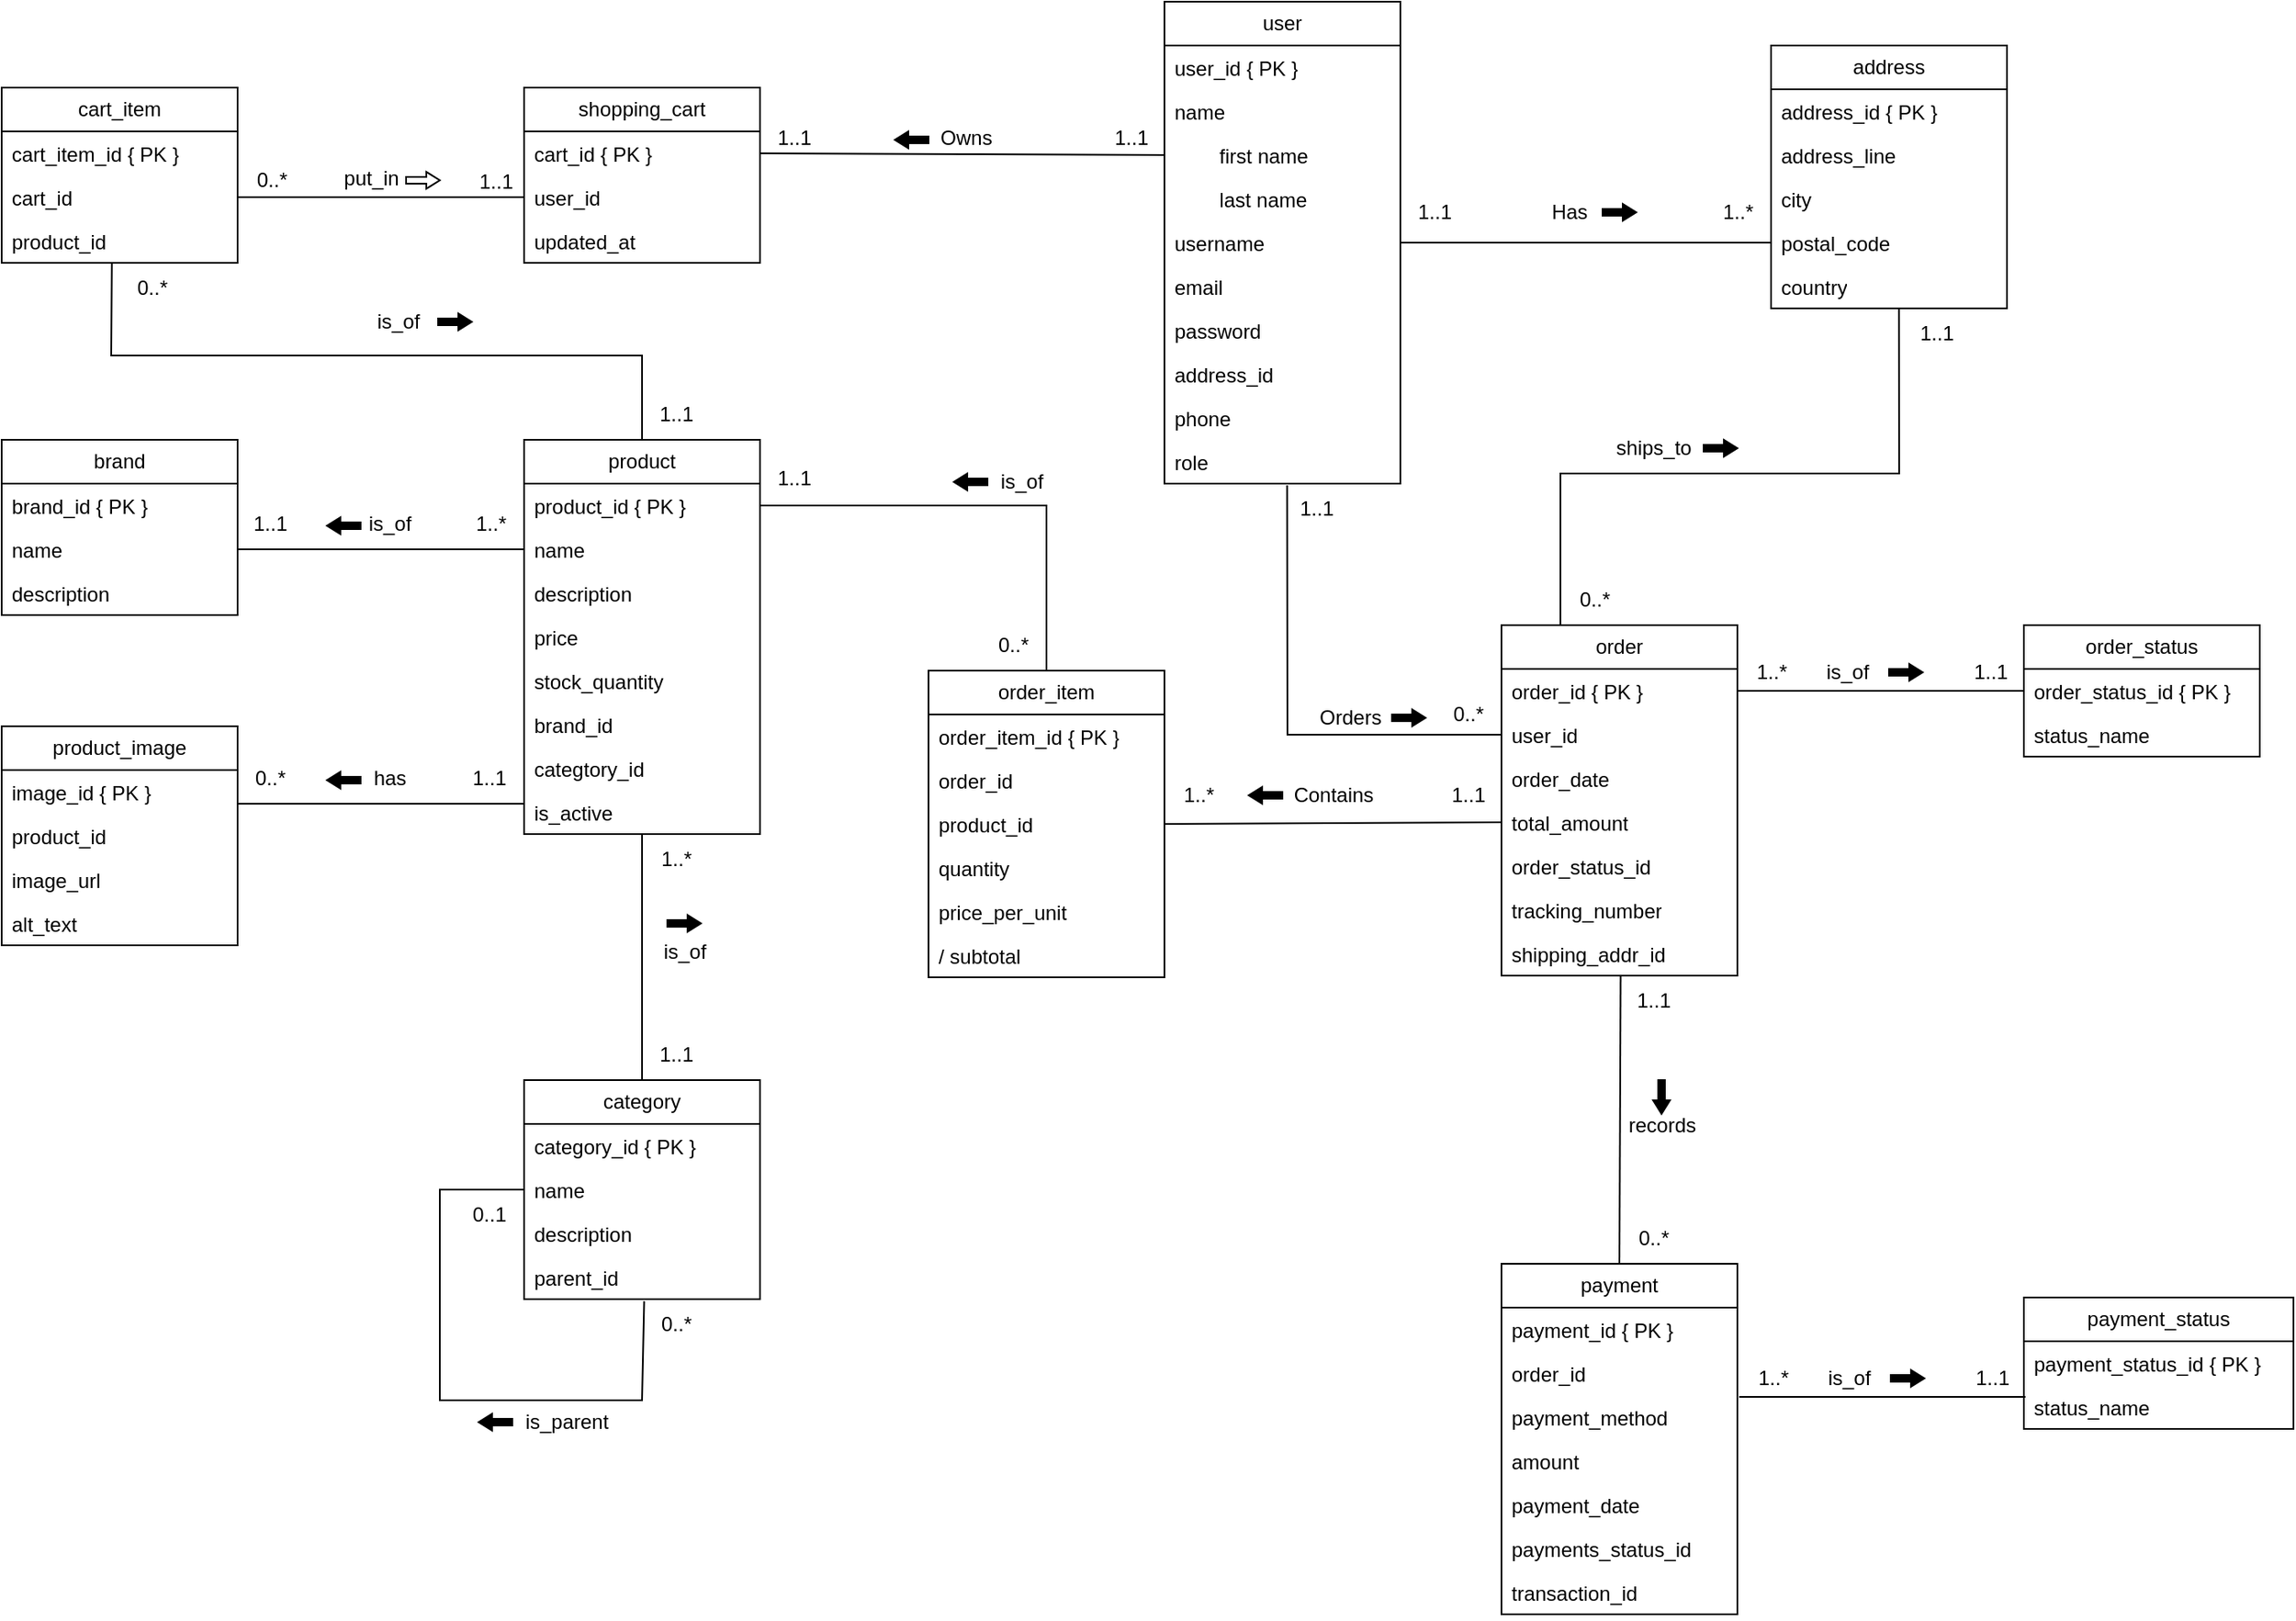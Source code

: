 <mxfile version="26.1.1">
  <diagram name="Page-1" id="95embAu65B8JQ14LLNW8">
    <mxGraphModel dx="797" dy="410" grid="1" gridSize="10" guides="1" tooltips="1" connect="1" arrows="1" fold="1" page="1" pageScale="1" pageWidth="827" pageHeight="1169" math="0" shadow="0">
      <root>
        <mxCell id="0" />
        <mxCell id="1" parent="0" />
        <mxCell id="lpnY_BUWa9tR8jS-6ncE-18" value="product" style="swimlane;fontStyle=0;childLayout=stackLayout;horizontal=1;startSize=26;fillColor=none;horizontalStack=0;resizeParent=1;resizeParentMax=0;resizeLast=0;collapsible=1;marginBottom=0;whiteSpace=wrap;html=1;" parent="1" vertex="1">
          <mxGeometry x="610" y="350" width="140" height="234" as="geometry" />
        </mxCell>
        <mxCell id="lpnY_BUWa9tR8jS-6ncE-19" value="product_id { PK }" style="text;strokeColor=none;fillColor=none;align=left;verticalAlign=top;spacingLeft=4;spacingRight=4;overflow=hidden;rotatable=0;points=[[0,0.5],[1,0.5]];portConstraint=eastwest;whiteSpace=wrap;html=1;" parent="lpnY_BUWa9tR8jS-6ncE-18" vertex="1">
          <mxGeometry y="26" width="140" height="26" as="geometry" />
        </mxCell>
        <mxCell id="lpnY_BUWa9tR8jS-6ncE-20" value="name" style="text;strokeColor=none;fillColor=none;align=left;verticalAlign=top;spacingLeft=4;spacingRight=4;overflow=hidden;rotatable=0;points=[[0,0.5],[1,0.5]];portConstraint=eastwest;whiteSpace=wrap;html=1;" parent="lpnY_BUWa9tR8jS-6ncE-18" vertex="1">
          <mxGeometry y="52" width="140" height="26" as="geometry" />
        </mxCell>
        <mxCell id="lpnY_BUWa9tR8jS-6ncE-21" value="description" style="text;strokeColor=none;fillColor=none;align=left;verticalAlign=top;spacingLeft=4;spacingRight=4;overflow=hidden;rotatable=0;points=[[0,0.5],[1,0.5]];portConstraint=eastwest;whiteSpace=wrap;html=1;" parent="lpnY_BUWa9tR8jS-6ncE-18" vertex="1">
          <mxGeometry y="78" width="140" height="26" as="geometry" />
        </mxCell>
        <mxCell id="lpnY_BUWa9tR8jS-6ncE-22" value="price" style="text;strokeColor=none;fillColor=none;align=left;verticalAlign=top;spacingLeft=4;spacingRight=4;overflow=hidden;rotatable=0;points=[[0,0.5],[1,0.5]];portConstraint=eastwest;whiteSpace=wrap;html=1;" parent="lpnY_BUWa9tR8jS-6ncE-18" vertex="1">
          <mxGeometry y="104" width="140" height="26" as="geometry" />
        </mxCell>
        <mxCell id="lpnY_BUWa9tR8jS-6ncE-23" value="stock_quantity" style="text;strokeColor=none;fillColor=none;align=left;verticalAlign=top;spacingLeft=4;spacingRight=4;overflow=hidden;rotatable=0;points=[[0,0.5],[1,0.5]];portConstraint=eastwest;whiteSpace=wrap;html=1;" parent="lpnY_BUWa9tR8jS-6ncE-18" vertex="1">
          <mxGeometry y="130" width="140" height="26" as="geometry" />
        </mxCell>
        <mxCell id="lpnY_BUWa9tR8jS-6ncE-24" value="brand_id" style="text;strokeColor=none;fillColor=none;align=left;verticalAlign=top;spacingLeft=4;spacingRight=4;overflow=hidden;rotatable=0;points=[[0,0.5],[1,0.5]];portConstraint=eastwest;whiteSpace=wrap;html=1;" parent="lpnY_BUWa9tR8jS-6ncE-18" vertex="1">
          <mxGeometry y="156" width="140" height="26" as="geometry" />
        </mxCell>
        <mxCell id="lpnY_BUWa9tR8jS-6ncE-25" value="categtory_id" style="text;strokeColor=none;fillColor=none;align=left;verticalAlign=top;spacingLeft=4;spacingRight=4;overflow=hidden;rotatable=0;points=[[0,0.5],[1,0.5]];portConstraint=eastwest;whiteSpace=wrap;html=1;" parent="lpnY_BUWa9tR8jS-6ncE-18" vertex="1">
          <mxGeometry y="182" width="140" height="26" as="geometry" />
        </mxCell>
        <mxCell id="lpnY_BUWa9tR8jS-6ncE-65" value="is_active" style="text;strokeColor=none;fillColor=none;align=left;verticalAlign=top;spacingLeft=4;spacingRight=4;overflow=hidden;rotatable=0;points=[[0,0.5],[1,0.5]];portConstraint=eastwest;whiteSpace=wrap;html=1;" parent="lpnY_BUWa9tR8jS-6ncE-18" vertex="1">
          <mxGeometry y="208" width="140" height="26" as="geometry" />
        </mxCell>
        <mxCell id="lpnY_BUWa9tR8jS-6ncE-26" value="category" style="swimlane;fontStyle=0;childLayout=stackLayout;horizontal=1;startSize=26;fillColor=none;horizontalStack=0;resizeParent=1;resizeParentMax=0;resizeLast=0;collapsible=1;marginBottom=0;whiteSpace=wrap;html=1;" parent="1" vertex="1">
          <mxGeometry x="610" y="730" width="140" height="130" as="geometry" />
        </mxCell>
        <mxCell id="lpnY_BUWa9tR8jS-6ncE-27" value="category_id { PK }" style="text;strokeColor=none;fillColor=none;align=left;verticalAlign=top;spacingLeft=4;spacingRight=4;overflow=hidden;rotatable=0;points=[[0,0.5],[1,0.5]];portConstraint=eastwest;whiteSpace=wrap;html=1;" parent="lpnY_BUWa9tR8jS-6ncE-26" vertex="1">
          <mxGeometry y="26" width="140" height="26" as="geometry" />
        </mxCell>
        <mxCell id="lpnY_BUWa9tR8jS-6ncE-28" value="name" style="text;strokeColor=none;fillColor=none;align=left;verticalAlign=top;spacingLeft=4;spacingRight=4;overflow=hidden;rotatable=0;points=[[0,0.5],[1,0.5]];portConstraint=eastwest;whiteSpace=wrap;html=1;" parent="lpnY_BUWa9tR8jS-6ncE-26" vertex="1">
          <mxGeometry y="52" width="140" height="26" as="geometry" />
        </mxCell>
        <mxCell id="lpnY_BUWa9tR8jS-6ncE-29" value="description" style="text;strokeColor=none;fillColor=none;align=left;verticalAlign=top;spacingLeft=4;spacingRight=4;overflow=hidden;rotatable=0;points=[[0,0.5],[1,0.5]];portConstraint=eastwest;whiteSpace=wrap;html=1;" parent="lpnY_BUWa9tR8jS-6ncE-26" vertex="1">
          <mxGeometry y="78" width="140" height="26" as="geometry" />
        </mxCell>
        <mxCell id="lpnY_BUWa9tR8jS-6ncE-85" value="parent_id" style="text;strokeColor=none;fillColor=none;align=left;verticalAlign=top;spacingLeft=4;spacingRight=4;overflow=hidden;rotatable=0;points=[[0,0.5],[1,0.5]];portConstraint=eastwest;whiteSpace=wrap;html=1;" parent="lpnY_BUWa9tR8jS-6ncE-26" vertex="1">
          <mxGeometry y="104" width="140" height="26" as="geometry" />
        </mxCell>
        <mxCell id="lpnY_BUWa9tR8jS-6ncE-157" value="" style="endArrow=none;html=1;rounded=0;exitX=0.509;exitY=1.046;exitDx=0;exitDy=0;exitPerimeter=0;entryX=0;entryY=0.5;entryDx=0;entryDy=0;" parent="lpnY_BUWa9tR8jS-6ncE-26" source="lpnY_BUWa9tR8jS-6ncE-85" target="lpnY_BUWa9tR8jS-6ncE-28" edge="1">
          <mxGeometry width="50" height="50" relative="1" as="geometry">
            <mxPoint x="70" y="150" as="sourcePoint" />
            <mxPoint x="50" y="210" as="targetPoint" />
            <Array as="points">
              <mxPoint x="70" y="190" />
              <mxPoint x="-50" y="190" />
              <mxPoint x="-50" y="65" />
            </Array>
          </mxGeometry>
        </mxCell>
        <mxCell id="lpnY_BUWa9tR8jS-6ncE-30" value="brand" style="swimlane;fontStyle=0;childLayout=stackLayout;horizontal=1;startSize=26;fillColor=none;horizontalStack=0;resizeParent=1;resizeParentMax=0;resizeLast=0;collapsible=1;marginBottom=0;whiteSpace=wrap;html=1;" parent="1" vertex="1">
          <mxGeometry x="300" y="350" width="140" height="104" as="geometry" />
        </mxCell>
        <mxCell id="lpnY_BUWa9tR8jS-6ncE-31" value="brand_id { PK }" style="text;strokeColor=none;fillColor=none;align=left;verticalAlign=top;spacingLeft=4;spacingRight=4;overflow=hidden;rotatable=0;points=[[0,0.5],[1,0.5]];portConstraint=eastwest;whiteSpace=wrap;html=1;" parent="lpnY_BUWa9tR8jS-6ncE-30" vertex="1">
          <mxGeometry y="26" width="140" height="26" as="geometry" />
        </mxCell>
        <mxCell id="lpnY_BUWa9tR8jS-6ncE-32" value="name" style="text;strokeColor=none;fillColor=none;align=left;verticalAlign=top;spacingLeft=4;spacingRight=4;overflow=hidden;rotatable=0;points=[[0,0.5],[1,0.5]];portConstraint=eastwest;whiteSpace=wrap;html=1;" parent="lpnY_BUWa9tR8jS-6ncE-30" vertex="1">
          <mxGeometry y="52" width="140" height="26" as="geometry" />
        </mxCell>
        <mxCell id="lpnY_BUWa9tR8jS-6ncE-33" value="description" style="text;strokeColor=none;fillColor=none;align=left;verticalAlign=top;spacingLeft=4;spacingRight=4;overflow=hidden;rotatable=0;points=[[0,0.5],[1,0.5]];portConstraint=eastwest;whiteSpace=wrap;html=1;" parent="lpnY_BUWa9tR8jS-6ncE-30" vertex="1">
          <mxGeometry y="78" width="140" height="26" as="geometry" />
        </mxCell>
        <mxCell id="lpnY_BUWa9tR8jS-6ncE-35" value="user" style="swimlane;fontStyle=0;childLayout=stackLayout;horizontal=1;startSize=26;fillColor=none;horizontalStack=0;resizeParent=1;resizeParentMax=0;resizeLast=0;collapsible=1;marginBottom=0;whiteSpace=wrap;html=1;" parent="1" vertex="1">
          <mxGeometry x="990" y="90" width="140" height="286" as="geometry" />
        </mxCell>
        <mxCell id="lpnY_BUWa9tR8jS-6ncE-36" value="user_id { PK }" style="text;strokeColor=none;fillColor=none;align=left;verticalAlign=top;spacingLeft=4;spacingRight=4;overflow=hidden;rotatable=0;points=[[0,0.5],[1,0.5]];portConstraint=eastwest;whiteSpace=wrap;html=1;" parent="lpnY_BUWa9tR8jS-6ncE-35" vertex="1">
          <mxGeometry y="26" width="140" height="26" as="geometry" />
        </mxCell>
        <mxCell id="lpnY_BUWa9tR8jS-6ncE-37" value="name" style="text;strokeColor=none;fillColor=none;align=left;verticalAlign=top;spacingLeft=4;spacingRight=4;overflow=hidden;rotatable=0;points=[[0,0.5],[1,0.5]];portConstraint=eastwest;whiteSpace=wrap;html=1;" parent="lpnY_BUWa9tR8jS-6ncE-35" vertex="1">
          <mxGeometry y="52" width="140" height="26" as="geometry" />
        </mxCell>
        <mxCell id="lpnY_BUWa9tR8jS-6ncE-38" value="&lt;span style=&quot;white-space: pre;&quot;&gt;&#x9;&lt;/span&gt;first name" style="text;strokeColor=none;fillColor=none;align=left;verticalAlign=top;spacingLeft=4;spacingRight=4;overflow=hidden;rotatable=0;points=[[0,0.5],[1,0.5]];portConstraint=eastwest;whiteSpace=wrap;html=1;" parent="lpnY_BUWa9tR8jS-6ncE-35" vertex="1">
          <mxGeometry y="78" width="140" height="26" as="geometry" />
        </mxCell>
        <mxCell id="lpnY_BUWa9tR8jS-6ncE-39" value="&lt;span style=&quot;white-space: pre;&quot;&gt;&#x9;&lt;/span&gt;last name" style="text;strokeColor=none;fillColor=none;align=left;verticalAlign=top;spacingLeft=4;spacingRight=4;overflow=hidden;rotatable=0;points=[[0,0.5],[1,0.5]];portConstraint=eastwest;whiteSpace=wrap;html=1;" parent="lpnY_BUWa9tR8jS-6ncE-35" vertex="1">
          <mxGeometry y="104" width="140" height="26" as="geometry" />
        </mxCell>
        <mxCell id="lpnY_BUWa9tR8jS-6ncE-40" value="username" style="text;strokeColor=none;fillColor=none;align=left;verticalAlign=top;spacingLeft=4;spacingRight=4;overflow=hidden;rotatable=0;points=[[0,0.5],[1,0.5]];portConstraint=eastwest;whiteSpace=wrap;html=1;" parent="lpnY_BUWa9tR8jS-6ncE-35" vertex="1">
          <mxGeometry y="130" width="140" height="26" as="geometry" />
        </mxCell>
        <mxCell id="lpnY_BUWa9tR8jS-6ncE-41" value="email" style="text;strokeColor=none;fillColor=none;align=left;verticalAlign=top;spacingLeft=4;spacingRight=4;overflow=hidden;rotatable=0;points=[[0,0.5],[1,0.5]];portConstraint=eastwest;whiteSpace=wrap;html=1;" parent="lpnY_BUWa9tR8jS-6ncE-35" vertex="1">
          <mxGeometry y="156" width="140" height="26" as="geometry" />
        </mxCell>
        <mxCell id="lpnY_BUWa9tR8jS-6ncE-42" value="password" style="text;strokeColor=none;fillColor=none;align=left;verticalAlign=top;spacingLeft=4;spacingRight=4;overflow=hidden;rotatable=0;points=[[0,0.5],[1,0.5]];portConstraint=eastwest;whiteSpace=wrap;html=1;" parent="lpnY_BUWa9tR8jS-6ncE-35" vertex="1">
          <mxGeometry y="182" width="140" height="26" as="geometry" />
        </mxCell>
        <mxCell id="lpnY_BUWa9tR8jS-6ncE-43" value="address_id" style="text;strokeColor=none;fillColor=none;align=left;verticalAlign=top;spacingLeft=4;spacingRight=4;overflow=hidden;rotatable=0;points=[[0,0.5],[1,0.5]];portConstraint=eastwest;whiteSpace=wrap;html=1;" parent="lpnY_BUWa9tR8jS-6ncE-35" vertex="1">
          <mxGeometry y="208" width="140" height="26" as="geometry" />
        </mxCell>
        <mxCell id="lpnY_BUWa9tR8jS-6ncE-44" value="phone" style="text;strokeColor=none;fillColor=none;align=left;verticalAlign=top;spacingLeft=4;spacingRight=4;overflow=hidden;rotatable=0;points=[[0,0.5],[1,0.5]];portConstraint=eastwest;whiteSpace=wrap;html=1;" parent="lpnY_BUWa9tR8jS-6ncE-35" vertex="1">
          <mxGeometry y="234" width="140" height="26" as="geometry" />
        </mxCell>
        <mxCell id="lpnY_BUWa9tR8jS-6ncE-66" value="role" style="text;strokeColor=none;fillColor=none;align=left;verticalAlign=top;spacingLeft=4;spacingRight=4;overflow=hidden;rotatable=0;points=[[0,0.5],[1,0.5]];portConstraint=eastwest;whiteSpace=wrap;html=1;" parent="lpnY_BUWa9tR8jS-6ncE-35" vertex="1">
          <mxGeometry y="260" width="140" height="26" as="geometry" />
        </mxCell>
        <mxCell id="lpnY_BUWa9tR8jS-6ncE-46" value="order" style="swimlane;fontStyle=0;childLayout=stackLayout;horizontal=1;startSize=26;fillColor=none;horizontalStack=0;resizeParent=1;resizeParentMax=0;resizeLast=0;collapsible=1;marginBottom=0;whiteSpace=wrap;html=1;" parent="1" vertex="1">
          <mxGeometry x="1190" y="460" width="140" height="208" as="geometry" />
        </mxCell>
        <mxCell id="lpnY_BUWa9tR8jS-6ncE-47" value="order_id { PK }" style="text;strokeColor=none;fillColor=none;align=left;verticalAlign=top;spacingLeft=4;spacingRight=4;overflow=hidden;rotatable=0;points=[[0,0.5],[1,0.5]];portConstraint=eastwest;whiteSpace=wrap;html=1;" parent="lpnY_BUWa9tR8jS-6ncE-46" vertex="1">
          <mxGeometry y="26" width="140" height="26" as="geometry" />
        </mxCell>
        <mxCell id="lpnY_BUWa9tR8jS-6ncE-48" value="user_id" style="text;strokeColor=none;fillColor=none;align=left;verticalAlign=top;spacingLeft=4;spacingRight=4;overflow=hidden;rotatable=0;points=[[0,0.5],[1,0.5]];portConstraint=eastwest;whiteSpace=wrap;html=1;" parent="lpnY_BUWa9tR8jS-6ncE-46" vertex="1">
          <mxGeometry y="52" width="140" height="26" as="geometry" />
        </mxCell>
        <mxCell id="lpnY_BUWa9tR8jS-6ncE-49" value="order_date" style="text;strokeColor=none;fillColor=none;align=left;verticalAlign=top;spacingLeft=4;spacingRight=4;overflow=hidden;rotatable=0;points=[[0,0.5],[1,0.5]];portConstraint=eastwest;whiteSpace=wrap;html=1;" parent="lpnY_BUWa9tR8jS-6ncE-46" vertex="1">
          <mxGeometry y="78" width="140" height="26" as="geometry" />
        </mxCell>
        <mxCell id="lpnY_BUWa9tR8jS-6ncE-50" value="total_amount" style="text;strokeColor=none;fillColor=none;align=left;verticalAlign=top;spacingLeft=4;spacingRight=4;overflow=hidden;rotatable=0;points=[[0,0.5],[1,0.5]];portConstraint=eastwest;whiteSpace=wrap;html=1;" parent="lpnY_BUWa9tR8jS-6ncE-46" vertex="1">
          <mxGeometry y="104" width="140" height="26" as="geometry" />
        </mxCell>
        <mxCell id="lpnY_BUWa9tR8jS-6ncE-51" value="order_status_id" style="text;strokeColor=none;fillColor=none;align=left;verticalAlign=top;spacingLeft=4;spacingRight=4;overflow=hidden;rotatable=0;points=[[0,0.5],[1,0.5]];portConstraint=eastwest;whiteSpace=wrap;html=1;" parent="lpnY_BUWa9tR8jS-6ncE-46" vertex="1">
          <mxGeometry y="130" width="140" height="26" as="geometry" />
        </mxCell>
        <mxCell id="lpnY_BUWa9tR8jS-6ncE-71" value="tracking_number" style="text;strokeColor=none;fillColor=none;align=left;verticalAlign=top;spacingLeft=4;spacingRight=4;overflow=hidden;rotatable=0;points=[[0,0.5],[1,0.5]];portConstraint=eastwest;whiteSpace=wrap;html=1;" parent="lpnY_BUWa9tR8jS-6ncE-46" vertex="1">
          <mxGeometry y="156" width="140" height="26" as="geometry" />
        </mxCell>
        <mxCell id="lpnY_BUWa9tR8jS-6ncE-179" value="shipping_addr_id" style="text;strokeColor=none;fillColor=none;align=left;verticalAlign=top;spacingLeft=4;spacingRight=4;overflow=hidden;rotatable=0;points=[[0,0.5],[1,0.5]];portConstraint=eastwest;whiteSpace=wrap;html=1;" parent="lpnY_BUWa9tR8jS-6ncE-46" vertex="1">
          <mxGeometry y="182" width="140" height="26" as="geometry" />
        </mxCell>
        <mxCell id="lpnY_BUWa9tR8jS-6ncE-52" value="order_item" style="swimlane;fontStyle=0;childLayout=stackLayout;horizontal=1;startSize=26;fillColor=none;horizontalStack=0;resizeParent=1;resizeParentMax=0;resizeLast=0;collapsible=1;marginBottom=0;whiteSpace=wrap;html=1;" parent="1" vertex="1">
          <mxGeometry x="850" y="487" width="140" height="182" as="geometry" />
        </mxCell>
        <mxCell id="lpnY_BUWa9tR8jS-6ncE-53" value="order_item_id { PK }" style="text;strokeColor=none;fillColor=none;align=left;verticalAlign=top;spacingLeft=4;spacingRight=4;overflow=hidden;rotatable=0;points=[[0,0.5],[1,0.5]];portConstraint=eastwest;whiteSpace=wrap;html=1;" parent="lpnY_BUWa9tR8jS-6ncE-52" vertex="1">
          <mxGeometry y="26" width="140" height="26" as="geometry" />
        </mxCell>
        <mxCell id="lpnY_BUWa9tR8jS-6ncE-54" value="order_id" style="text;strokeColor=none;fillColor=none;align=left;verticalAlign=top;spacingLeft=4;spacingRight=4;overflow=hidden;rotatable=0;points=[[0,0.5],[1,0.5]];portConstraint=eastwest;whiteSpace=wrap;html=1;" parent="lpnY_BUWa9tR8jS-6ncE-52" vertex="1">
          <mxGeometry y="52" width="140" height="26" as="geometry" />
        </mxCell>
        <mxCell id="lpnY_BUWa9tR8jS-6ncE-55" value="product_id" style="text;strokeColor=none;fillColor=none;align=left;verticalAlign=top;spacingLeft=4;spacingRight=4;overflow=hidden;rotatable=0;points=[[0,0.5],[1,0.5]];portConstraint=eastwest;whiteSpace=wrap;html=1;" parent="lpnY_BUWa9tR8jS-6ncE-52" vertex="1">
          <mxGeometry y="78" width="140" height="26" as="geometry" />
        </mxCell>
        <mxCell id="lpnY_BUWa9tR8jS-6ncE-56" value="quantity" style="text;strokeColor=none;fillColor=none;align=left;verticalAlign=top;spacingLeft=4;spacingRight=4;overflow=hidden;rotatable=0;points=[[0,0.5],[1,0.5]];portConstraint=eastwest;whiteSpace=wrap;html=1;" parent="lpnY_BUWa9tR8jS-6ncE-52" vertex="1">
          <mxGeometry y="104" width="140" height="26" as="geometry" />
        </mxCell>
        <mxCell id="lpnY_BUWa9tR8jS-6ncE-57" value="price_per_unit" style="text;strokeColor=none;fillColor=none;align=left;verticalAlign=top;spacingLeft=4;spacingRight=4;overflow=hidden;rotatable=0;points=[[0,0.5],[1,0.5]];portConstraint=eastwest;whiteSpace=wrap;html=1;" parent="lpnY_BUWa9tR8jS-6ncE-52" vertex="1">
          <mxGeometry y="130" width="140" height="26" as="geometry" />
        </mxCell>
        <mxCell id="lpnY_BUWa9tR8jS-6ncE-72" value="/ subtotal" style="text;strokeColor=none;fillColor=none;align=left;verticalAlign=top;spacingLeft=4;spacingRight=4;overflow=hidden;rotatable=0;points=[[0,0.5],[1,0.5]];portConstraint=eastwest;whiteSpace=wrap;html=1;" parent="lpnY_BUWa9tR8jS-6ncE-52" vertex="1">
          <mxGeometry y="156" width="140" height="26" as="geometry" />
        </mxCell>
        <mxCell id="lpnY_BUWa9tR8jS-6ncE-58" value="payment" style="swimlane;fontStyle=0;childLayout=stackLayout;horizontal=1;startSize=26;fillColor=none;horizontalStack=0;resizeParent=1;resizeParentMax=0;resizeLast=0;collapsible=1;marginBottom=0;whiteSpace=wrap;html=1;" parent="1" vertex="1">
          <mxGeometry x="1190" y="839" width="140" height="208" as="geometry" />
        </mxCell>
        <mxCell id="lpnY_BUWa9tR8jS-6ncE-59" value="payment_id { PK }" style="text;strokeColor=none;fillColor=none;align=left;verticalAlign=top;spacingLeft=4;spacingRight=4;overflow=hidden;rotatable=0;points=[[0,0.5],[1,0.5]];portConstraint=eastwest;whiteSpace=wrap;html=1;" parent="lpnY_BUWa9tR8jS-6ncE-58" vertex="1">
          <mxGeometry y="26" width="140" height="26" as="geometry" />
        </mxCell>
        <mxCell id="lpnY_BUWa9tR8jS-6ncE-60" value="order_id" style="text;strokeColor=none;fillColor=none;align=left;verticalAlign=top;spacingLeft=4;spacingRight=4;overflow=hidden;rotatable=0;points=[[0,0.5],[1,0.5]];portConstraint=eastwest;whiteSpace=wrap;html=1;" parent="lpnY_BUWa9tR8jS-6ncE-58" vertex="1">
          <mxGeometry y="52" width="140" height="26" as="geometry" />
        </mxCell>
        <mxCell id="lpnY_BUWa9tR8jS-6ncE-61" value="payment_method" style="text;strokeColor=none;fillColor=none;align=left;verticalAlign=top;spacingLeft=4;spacingRight=4;overflow=hidden;rotatable=0;points=[[0,0.5],[1,0.5]];portConstraint=eastwest;whiteSpace=wrap;html=1;" parent="lpnY_BUWa9tR8jS-6ncE-58" vertex="1">
          <mxGeometry y="78" width="140" height="26" as="geometry" />
        </mxCell>
        <mxCell id="lpnY_BUWa9tR8jS-6ncE-62" value="amount" style="text;strokeColor=none;fillColor=none;align=left;verticalAlign=top;spacingLeft=4;spacingRight=4;overflow=hidden;rotatable=0;points=[[0,0.5],[1,0.5]];portConstraint=eastwest;whiteSpace=wrap;html=1;" parent="lpnY_BUWa9tR8jS-6ncE-58" vertex="1">
          <mxGeometry y="104" width="140" height="26" as="geometry" />
        </mxCell>
        <mxCell id="lpnY_BUWa9tR8jS-6ncE-63" value="payment_date" style="text;strokeColor=none;fillColor=none;align=left;verticalAlign=top;spacingLeft=4;spacingRight=4;overflow=hidden;rotatable=0;points=[[0,0.5],[1,0.5]];portConstraint=eastwest;whiteSpace=wrap;html=1;" parent="lpnY_BUWa9tR8jS-6ncE-58" vertex="1">
          <mxGeometry y="130" width="140" height="26" as="geometry" />
        </mxCell>
        <mxCell id="lpnY_BUWa9tR8jS-6ncE-64" value="payments_status_id" style="text;strokeColor=none;fillColor=none;align=left;verticalAlign=top;spacingLeft=4;spacingRight=4;overflow=hidden;rotatable=0;points=[[0,0.5],[1,0.5]];portConstraint=eastwest;whiteSpace=wrap;html=1;" parent="lpnY_BUWa9tR8jS-6ncE-58" vertex="1">
          <mxGeometry y="156" width="140" height="26" as="geometry" />
        </mxCell>
        <mxCell id="lpnY_BUWa9tR8jS-6ncE-73" value="transaction_id" style="text;strokeColor=none;fillColor=none;align=left;verticalAlign=top;spacingLeft=4;spacingRight=4;overflow=hidden;rotatable=0;points=[[0,0.5],[1,0.5]];portConstraint=eastwest;whiteSpace=wrap;html=1;" parent="lpnY_BUWa9tR8jS-6ncE-58" vertex="1">
          <mxGeometry y="182" width="140" height="26" as="geometry" />
        </mxCell>
        <mxCell id="lpnY_BUWa9tR8jS-6ncE-67" value="address" style="swimlane;fontStyle=0;childLayout=stackLayout;horizontal=1;startSize=26;fillColor=none;horizontalStack=0;resizeParent=1;resizeParentMax=0;resizeLast=0;collapsible=1;marginBottom=0;whiteSpace=wrap;html=1;" parent="1" vertex="1">
          <mxGeometry x="1350" y="116" width="140" height="156" as="geometry" />
        </mxCell>
        <mxCell id="lpnY_BUWa9tR8jS-6ncE-68" value="address_id { PK }" style="text;strokeColor=none;fillColor=none;align=left;verticalAlign=top;spacingLeft=4;spacingRight=4;overflow=hidden;rotatable=0;points=[[0,0.5],[1,0.5]];portConstraint=eastwest;whiteSpace=wrap;html=1;" parent="lpnY_BUWa9tR8jS-6ncE-67" vertex="1">
          <mxGeometry y="26" width="140" height="26" as="geometry" />
        </mxCell>
        <mxCell id="lpnY_BUWa9tR8jS-6ncE-70" value="address_line" style="text;strokeColor=none;fillColor=none;align=left;verticalAlign=top;spacingLeft=4;spacingRight=4;overflow=hidden;rotatable=0;points=[[0,0.5],[1,0.5]];portConstraint=eastwest;whiteSpace=wrap;html=1;" parent="lpnY_BUWa9tR8jS-6ncE-67" vertex="1">
          <mxGeometry y="52" width="140" height="26" as="geometry" />
        </mxCell>
        <mxCell id="lpnY_BUWa9tR8jS-6ncE-75" value="city" style="text;strokeColor=none;fillColor=none;align=left;verticalAlign=top;spacingLeft=4;spacingRight=4;overflow=hidden;rotatable=0;points=[[0,0.5],[1,0.5]];portConstraint=eastwest;whiteSpace=wrap;html=1;" parent="lpnY_BUWa9tR8jS-6ncE-67" vertex="1">
          <mxGeometry y="78" width="140" height="26" as="geometry" />
        </mxCell>
        <mxCell id="lpnY_BUWa9tR8jS-6ncE-76" value="postal_code" style="text;strokeColor=none;fillColor=none;align=left;verticalAlign=top;spacingLeft=4;spacingRight=4;overflow=hidden;rotatable=0;points=[[0,0.5],[1,0.5]];portConstraint=eastwest;whiteSpace=wrap;html=1;" parent="lpnY_BUWa9tR8jS-6ncE-67" vertex="1">
          <mxGeometry y="104" width="140" height="26" as="geometry" />
        </mxCell>
        <mxCell id="lpnY_BUWa9tR8jS-6ncE-77" value="country" style="text;strokeColor=none;fillColor=none;align=left;verticalAlign=top;spacingLeft=4;spacingRight=4;overflow=hidden;rotatable=0;points=[[0,0.5],[1,0.5]];portConstraint=eastwest;whiteSpace=wrap;html=1;" parent="lpnY_BUWa9tR8jS-6ncE-67" vertex="1">
          <mxGeometry y="130" width="140" height="26" as="geometry" />
        </mxCell>
        <mxCell id="lpnY_BUWa9tR8jS-6ncE-79" value="product_image" style="swimlane;fontStyle=0;childLayout=stackLayout;horizontal=1;startSize=26;fillColor=none;horizontalStack=0;resizeParent=1;resizeParentMax=0;resizeLast=0;collapsible=1;marginBottom=0;whiteSpace=wrap;html=1;" parent="1" vertex="1">
          <mxGeometry x="300" y="520" width="140" height="130" as="geometry" />
        </mxCell>
        <mxCell id="lpnY_BUWa9tR8jS-6ncE-80" value="image_id { PK }" style="text;strokeColor=none;fillColor=none;align=left;verticalAlign=top;spacingLeft=4;spacingRight=4;overflow=hidden;rotatable=0;points=[[0,0.5],[1,0.5]];portConstraint=eastwest;whiteSpace=wrap;html=1;" parent="lpnY_BUWa9tR8jS-6ncE-79" vertex="1">
          <mxGeometry y="26" width="140" height="26" as="geometry" />
        </mxCell>
        <mxCell id="lpnY_BUWa9tR8jS-6ncE-81" value="product_id" style="text;strokeColor=none;fillColor=none;align=left;verticalAlign=top;spacingLeft=4;spacingRight=4;overflow=hidden;rotatable=0;points=[[0,0.5],[1,0.5]];portConstraint=eastwest;whiteSpace=wrap;html=1;" parent="lpnY_BUWa9tR8jS-6ncE-79" vertex="1">
          <mxGeometry y="52" width="140" height="26" as="geometry" />
        </mxCell>
        <mxCell id="lpnY_BUWa9tR8jS-6ncE-82" value="image_url" style="text;strokeColor=none;fillColor=none;align=left;verticalAlign=top;spacingLeft=4;spacingRight=4;overflow=hidden;rotatable=0;points=[[0,0.5],[1,0.5]];portConstraint=eastwest;whiteSpace=wrap;html=1;" parent="lpnY_BUWa9tR8jS-6ncE-79" vertex="1">
          <mxGeometry y="78" width="140" height="26" as="geometry" />
        </mxCell>
        <mxCell id="lpnY_BUWa9tR8jS-6ncE-83" value="alt_text" style="text;strokeColor=none;fillColor=none;align=left;verticalAlign=top;spacingLeft=4;spacingRight=4;overflow=hidden;rotatable=0;points=[[0,0.5],[1,0.5]];portConstraint=eastwest;whiteSpace=wrap;html=1;" parent="lpnY_BUWa9tR8jS-6ncE-79" vertex="1">
          <mxGeometry y="104" width="140" height="26" as="geometry" />
        </mxCell>
        <mxCell id="lpnY_BUWa9tR8jS-6ncE-86" value="order_status" style="swimlane;fontStyle=0;childLayout=stackLayout;horizontal=1;startSize=26;fillColor=none;horizontalStack=0;resizeParent=1;resizeParentMax=0;resizeLast=0;collapsible=1;marginBottom=0;whiteSpace=wrap;html=1;" parent="1" vertex="1">
          <mxGeometry x="1500" y="460" width="140" height="78" as="geometry" />
        </mxCell>
        <mxCell id="lpnY_BUWa9tR8jS-6ncE-87" value="order_status_id { PK }" style="text;strokeColor=none;fillColor=none;align=left;verticalAlign=top;spacingLeft=4;spacingRight=4;overflow=hidden;rotatable=0;points=[[0,0.5],[1,0.5]];portConstraint=eastwest;whiteSpace=wrap;html=1;" parent="lpnY_BUWa9tR8jS-6ncE-86" vertex="1">
          <mxGeometry y="26" width="140" height="26" as="geometry" />
        </mxCell>
        <mxCell id="lpnY_BUWa9tR8jS-6ncE-88" value="status_name" style="text;strokeColor=none;fillColor=none;align=left;verticalAlign=top;spacingLeft=4;spacingRight=4;overflow=hidden;rotatable=0;points=[[0,0.5],[1,0.5]];portConstraint=eastwest;whiteSpace=wrap;html=1;" parent="lpnY_BUWa9tR8jS-6ncE-86" vertex="1">
          <mxGeometry y="52" width="140" height="26" as="geometry" />
        </mxCell>
        <mxCell id="lpnY_BUWa9tR8jS-6ncE-90" value="payment_status" style="swimlane;fontStyle=0;childLayout=stackLayout;horizontal=1;startSize=26;fillColor=none;horizontalStack=0;resizeParent=1;resizeParentMax=0;resizeLast=0;collapsible=1;marginBottom=0;whiteSpace=wrap;html=1;" parent="1" vertex="1">
          <mxGeometry x="1500" y="859" width="160" height="78" as="geometry" />
        </mxCell>
        <mxCell id="lpnY_BUWa9tR8jS-6ncE-91" value="payment_status_id { PK }" style="text;strokeColor=none;fillColor=none;align=left;verticalAlign=top;spacingLeft=4;spacingRight=4;overflow=hidden;rotatable=0;points=[[0,0.5],[1,0.5]];portConstraint=eastwest;whiteSpace=wrap;html=1;" parent="lpnY_BUWa9tR8jS-6ncE-90" vertex="1">
          <mxGeometry y="26" width="160" height="26" as="geometry" />
        </mxCell>
        <mxCell id="lpnY_BUWa9tR8jS-6ncE-92" value="status_name" style="text;strokeColor=none;fillColor=none;align=left;verticalAlign=top;spacingLeft=4;spacingRight=4;overflow=hidden;rotatable=0;points=[[0,0.5],[1,0.5]];portConstraint=eastwest;whiteSpace=wrap;html=1;" parent="lpnY_BUWa9tR8jS-6ncE-90" vertex="1">
          <mxGeometry y="52" width="160" height="26" as="geometry" />
        </mxCell>
        <mxCell id="lpnY_BUWa9tR8jS-6ncE-93" value="shopping_cart" style="swimlane;fontStyle=0;childLayout=stackLayout;horizontal=1;startSize=26;fillColor=none;horizontalStack=0;resizeParent=1;resizeParentMax=0;resizeLast=0;collapsible=1;marginBottom=0;whiteSpace=wrap;html=1;" parent="1" vertex="1">
          <mxGeometry x="610" y="141" width="140" height="104" as="geometry" />
        </mxCell>
        <mxCell id="lpnY_BUWa9tR8jS-6ncE-94" value="cart_id { PK }" style="text;strokeColor=none;fillColor=none;align=left;verticalAlign=top;spacingLeft=4;spacingRight=4;overflow=hidden;rotatable=0;points=[[0,0.5],[1,0.5]];portConstraint=eastwest;whiteSpace=wrap;html=1;" parent="lpnY_BUWa9tR8jS-6ncE-93" vertex="1">
          <mxGeometry y="26" width="140" height="26" as="geometry" />
        </mxCell>
        <mxCell id="lpnY_BUWa9tR8jS-6ncE-95" value="user_id" style="text;strokeColor=none;fillColor=none;align=left;verticalAlign=top;spacingLeft=4;spacingRight=4;overflow=hidden;rotatable=0;points=[[0,0.5],[1,0.5]];portConstraint=eastwest;whiteSpace=wrap;html=1;" parent="lpnY_BUWa9tR8jS-6ncE-93" vertex="1">
          <mxGeometry y="52" width="140" height="26" as="geometry" />
        </mxCell>
        <mxCell id="lpnY_BUWa9tR8jS-6ncE-96" value="updated_at" style="text;strokeColor=none;fillColor=none;align=left;verticalAlign=top;spacingLeft=4;spacingRight=4;overflow=hidden;rotatable=0;points=[[0,0.5],[1,0.5]];portConstraint=eastwest;whiteSpace=wrap;html=1;" parent="lpnY_BUWa9tR8jS-6ncE-93" vertex="1">
          <mxGeometry y="78" width="140" height="26" as="geometry" />
        </mxCell>
        <mxCell id="lpnY_BUWa9tR8jS-6ncE-98" value="cart_item" style="swimlane;fontStyle=0;childLayout=stackLayout;horizontal=1;startSize=26;fillColor=none;horizontalStack=0;resizeParent=1;resizeParentMax=0;resizeLast=0;collapsible=1;marginBottom=0;whiteSpace=wrap;html=1;" parent="1" vertex="1">
          <mxGeometry x="300" y="141" width="140" height="104" as="geometry" />
        </mxCell>
        <mxCell id="lpnY_BUWa9tR8jS-6ncE-99" value="cart_item_id { PK }" style="text;strokeColor=none;fillColor=none;align=left;verticalAlign=top;spacingLeft=4;spacingRight=4;overflow=hidden;rotatable=0;points=[[0,0.5],[1,0.5]];portConstraint=eastwest;whiteSpace=wrap;html=1;" parent="lpnY_BUWa9tR8jS-6ncE-98" vertex="1">
          <mxGeometry y="26" width="140" height="26" as="geometry" />
        </mxCell>
        <mxCell id="lpnY_BUWa9tR8jS-6ncE-100" value="cart_id" style="text;strokeColor=none;fillColor=none;align=left;verticalAlign=top;spacingLeft=4;spacingRight=4;overflow=hidden;rotatable=0;points=[[0,0.5],[1,0.5]];portConstraint=eastwest;whiteSpace=wrap;html=1;" parent="lpnY_BUWa9tR8jS-6ncE-98" vertex="1">
          <mxGeometry y="52" width="140" height="26" as="geometry" />
        </mxCell>
        <mxCell id="lpnY_BUWa9tR8jS-6ncE-101" value="product_id" style="text;strokeColor=none;fillColor=none;align=left;verticalAlign=top;spacingLeft=4;spacingRight=4;overflow=hidden;rotatable=0;points=[[0,0.5],[1,0.5]];portConstraint=eastwest;whiteSpace=wrap;html=1;" parent="lpnY_BUWa9tR8jS-6ncE-98" vertex="1">
          <mxGeometry y="78" width="140" height="26" as="geometry" />
        </mxCell>
        <mxCell id="lpnY_BUWa9tR8jS-6ncE-105" value="Has" style="text;html=1;align=center;verticalAlign=middle;resizable=0;points=[];autosize=1;strokeColor=none;fillColor=none;" parent="1" vertex="1">
          <mxGeometry x="1210" y="200" width="40" height="30" as="geometry" />
        </mxCell>
        <mxCell id="lpnY_BUWa9tR8jS-6ncE-106" value="" style="endArrow=none;html=1;rounded=0;exitX=0;exitY=0.5;exitDx=0;exitDy=0;entryX=1;entryY=0.5;entryDx=0;entryDy=0;" parent="1" target="lpnY_BUWa9tR8jS-6ncE-40" edge="1">
          <mxGeometry width="50" height="50" relative="1" as="geometry">
            <mxPoint x="1350" y="233" as="sourcePoint" />
            <mxPoint x="1010" y="310" as="targetPoint" />
          </mxGeometry>
        </mxCell>
        <mxCell id="lpnY_BUWa9tR8jS-6ncE-109" value="" style="shape=singleArrow;whiteSpace=wrap;html=1;arrowWidth=0.4;arrowSize=0.4;rotation=0;fillColor=light-dark(#000000,#000000);strokeColor=light-dark(#000000,#000000);fillStyle=solid;" parent="1" vertex="1">
          <mxGeometry x="1250" y="210" width="20" height="10" as="geometry" />
        </mxCell>
        <mxCell id="lpnY_BUWa9tR8jS-6ncE-114" value="1..*" style="text;html=1;align=center;verticalAlign=middle;resizable=0;points=[];autosize=1;strokeColor=none;fillColor=none;" parent="1" vertex="1">
          <mxGeometry x="1310" y="200" width="40" height="30" as="geometry" />
        </mxCell>
        <mxCell id="lpnY_BUWa9tR8jS-6ncE-115" value="1..1" style="text;html=1;align=center;verticalAlign=middle;resizable=0;points=[];autosize=1;strokeColor=none;fillColor=none;" parent="1" vertex="1">
          <mxGeometry x="1130" y="200" width="40" height="30" as="geometry" />
        </mxCell>
        <mxCell id="lpnY_BUWa9tR8jS-6ncE-116" value="" style="endArrow=none;html=1;rounded=0;entryX=0.52;entryY=1.038;entryDx=0;entryDy=0;entryPerimeter=0;exitX=0;exitY=0.5;exitDx=0;exitDy=0;" parent="1" source="lpnY_BUWa9tR8jS-6ncE-48" target="lpnY_BUWa9tR8jS-6ncE-66" edge="1">
          <mxGeometry width="50" height="50" relative="1" as="geometry">
            <mxPoint x="940" y="410" as="sourcePoint" />
            <mxPoint x="990" y="360" as="targetPoint" />
            <Array as="points">
              <mxPoint x="1063" y="525" />
            </Array>
          </mxGeometry>
        </mxCell>
        <mxCell id="lpnY_BUWa9tR8jS-6ncE-117" value="" style="shape=singleArrow;whiteSpace=wrap;html=1;arrowWidth=0.4;arrowSize=0.4;rotation=0;fillColor=light-dark(#000000,#000000);strokeColor=light-dark(#000000,#000000);fillStyle=solid;" parent="1" vertex="1">
          <mxGeometry x="1125" y="510" width="20" height="10" as="geometry" />
        </mxCell>
        <mxCell id="lpnY_BUWa9tR8jS-6ncE-118" value="Orders" style="text;html=1;align=center;verticalAlign=middle;resizable=0;points=[];autosize=1;strokeColor=none;fillColor=none;" parent="1" vertex="1">
          <mxGeometry x="1070" y="500" width="60" height="30" as="geometry" />
        </mxCell>
        <mxCell id="lpnY_BUWa9tR8jS-6ncE-119" value="0..*" style="text;html=1;align=center;verticalAlign=middle;resizable=0;points=[];autosize=1;strokeColor=none;fillColor=none;" parent="1" vertex="1">
          <mxGeometry x="1150" y="498" width="40" height="30" as="geometry" />
        </mxCell>
        <mxCell id="lpnY_BUWa9tR8jS-6ncE-120" value="1..1" style="text;html=1;align=center;verticalAlign=middle;resizable=0;points=[];autosize=1;strokeColor=none;fillColor=none;" parent="1" vertex="1">
          <mxGeometry x="1060" y="376" width="40" height="30" as="geometry" />
        </mxCell>
        <mxCell id="lpnY_BUWa9tR8jS-6ncE-121" value="" style="endArrow=none;html=1;rounded=0;entryX=1;entryY=0.5;entryDx=0;entryDy=0;exitX=0;exitY=0.5;exitDx=0;exitDy=0;" parent="1" source="lpnY_BUWa9tR8jS-6ncE-50" target="lpnY_BUWa9tR8jS-6ncE-55" edge="1">
          <mxGeometry width="50" height="50" relative="1" as="geometry">
            <mxPoint x="1290" y="580" as="sourcePoint" />
            <mxPoint x="1340" y="530" as="targetPoint" />
          </mxGeometry>
        </mxCell>
        <mxCell id="lpnY_BUWa9tR8jS-6ncE-122" value="" style="shape=singleArrow;whiteSpace=wrap;html=1;arrowWidth=0.4;arrowSize=0.4;rotation=-180;fillColor=light-dark(#000000,#000000);strokeColor=light-dark(#000000,#000000);fillStyle=solid;" parent="1" vertex="1">
          <mxGeometry x="1040" y="556" width="20" height="10" as="geometry" />
        </mxCell>
        <mxCell id="lpnY_BUWa9tR8jS-6ncE-123" value="Contains" style="text;html=1;align=center;verticalAlign=middle;resizable=0;points=[];autosize=1;strokeColor=none;fillColor=none;" parent="1" vertex="1">
          <mxGeometry x="1055" y="546" width="70" height="30" as="geometry" />
        </mxCell>
        <mxCell id="lpnY_BUWa9tR8jS-6ncE-124" value="1..*" style="text;html=1;align=center;verticalAlign=middle;resizable=0;points=[];autosize=1;strokeColor=none;fillColor=none;" parent="1" vertex="1">
          <mxGeometry x="990" y="546" width="40" height="30" as="geometry" />
        </mxCell>
        <mxCell id="lpnY_BUWa9tR8jS-6ncE-125" value="1..1" style="text;html=1;align=center;verticalAlign=middle;resizable=0;points=[];autosize=1;strokeColor=none;fillColor=none;" parent="1" vertex="1">
          <mxGeometry x="1150" y="546" width="40" height="30" as="geometry" />
        </mxCell>
        <mxCell id="lpnY_BUWa9tR8jS-6ncE-126" value="" style="endArrow=none;html=1;rounded=0;entryX=1;entryY=0.5;entryDx=0;entryDy=0;exitX=0;exitY=0.5;exitDx=0;exitDy=0;" parent="1" source="lpnY_BUWa9tR8jS-6ncE-87" target="lpnY_BUWa9tR8jS-6ncE-47" edge="1">
          <mxGeometry width="50" height="50" relative="1" as="geometry">
            <mxPoint x="1200" y="587" as="sourcePoint" />
            <mxPoint x="1000" y="588" as="targetPoint" />
          </mxGeometry>
        </mxCell>
        <mxCell id="lpnY_BUWa9tR8jS-6ncE-127" value="" style="shape=singleArrow;whiteSpace=wrap;html=1;arrowWidth=0.4;arrowSize=0.4;rotation=0;fillColor=light-dark(#000000,#000000);strokeColor=light-dark(#000000,#000000);fillStyle=solid;" parent="1" vertex="1">
          <mxGeometry x="1420" y="483" width="20" height="10" as="geometry" />
        </mxCell>
        <mxCell id="lpnY_BUWa9tR8jS-6ncE-128" value="is_of" style="text;html=1;align=center;verticalAlign=middle;resizable=0;points=[];autosize=1;strokeColor=none;fillColor=none;" parent="1" vertex="1">
          <mxGeometry x="1370" y="473" width="50" height="30" as="geometry" />
        </mxCell>
        <mxCell id="lpnY_BUWa9tR8jS-6ncE-129" value="1..1" style="text;html=1;align=center;verticalAlign=middle;resizable=0;points=[];autosize=1;strokeColor=none;fillColor=none;" parent="1" vertex="1">
          <mxGeometry x="1460" y="473" width="40" height="30" as="geometry" />
        </mxCell>
        <mxCell id="lpnY_BUWa9tR8jS-6ncE-130" value="1..*" style="text;html=1;align=center;verticalAlign=middle;resizable=0;points=[];autosize=1;strokeColor=none;fillColor=none;" parent="1" vertex="1">
          <mxGeometry x="1330" y="473" width="40" height="30" as="geometry" />
        </mxCell>
        <mxCell id="lpnY_BUWa9tR8jS-6ncE-131" value="" style="endArrow=none;html=1;rounded=0;exitX=1;exitY=0.5;exitDx=0;exitDy=0;entryX=0;entryY=0.5;entryDx=0;entryDy=0;" parent="1" source="lpnY_BUWa9tR8jS-6ncE-94" target="lpnY_BUWa9tR8jS-6ncE-38" edge="1">
          <mxGeometry width="50" height="50" relative="1" as="geometry">
            <mxPoint x="1360" y="243" as="sourcePoint" />
            <mxPoint x="1140" y="243" as="targetPoint" />
          </mxGeometry>
        </mxCell>
        <mxCell id="lpnY_BUWa9tR8jS-6ncE-133" value="" style="shape=singleArrow;whiteSpace=wrap;html=1;arrowWidth=0.4;arrowSize=0.4;rotation=-180;fillColor=light-dark(#000000,#000000);strokeColor=light-dark(#000000,#000000);fillStyle=solid;" parent="1" vertex="1">
          <mxGeometry x="830" y="167" width="20" height="10" as="geometry" />
        </mxCell>
        <mxCell id="lpnY_BUWa9tR8jS-6ncE-134" value="Owns" style="text;html=1;align=center;verticalAlign=middle;resizable=0;points=[];autosize=1;strokeColor=none;fillColor=none;" parent="1" vertex="1">
          <mxGeometry x="847" y="156" width="50" height="30" as="geometry" />
        </mxCell>
        <mxCell id="lpnY_BUWa9tR8jS-6ncE-135" value="1..1" style="text;html=1;align=center;verticalAlign=middle;resizable=0;points=[];autosize=1;strokeColor=none;fillColor=none;" parent="1" vertex="1">
          <mxGeometry x="950" y="156" width="40" height="30" as="geometry" />
        </mxCell>
        <mxCell id="lpnY_BUWa9tR8jS-6ncE-136" value="1..1" style="text;html=1;align=center;verticalAlign=middle;resizable=0;points=[];autosize=1;strokeColor=none;fillColor=none;" parent="1" vertex="1">
          <mxGeometry x="750" y="156" width="40" height="30" as="geometry" />
        </mxCell>
        <mxCell id="lpnY_BUWa9tR8jS-6ncE-137" value="" style="endArrow=none;html=1;rounded=0;entryX=0;entryY=0.5;entryDx=0;entryDy=0;exitX=1;exitY=0.5;exitDx=0;exitDy=0;" parent="1" source="lpnY_BUWa9tR8jS-6ncE-100" target="lpnY_BUWa9tR8jS-6ncE-95" edge="1">
          <mxGeometry width="50" height="50" relative="1" as="geometry">
            <mxPoint x="630" y="340" as="sourcePoint" />
            <mxPoint x="680" y="290" as="targetPoint" />
          </mxGeometry>
        </mxCell>
        <mxCell id="lpnY_BUWa9tR8jS-6ncE-138" value="" style="shape=singleArrow;whiteSpace=wrap;html=1;arrowWidth=0.4;arrowSize=0.4;rotation=0;fillColor=light-dark(#FFFFFF,#FFFFFF);strokeColor=light-dark(#000000,#000000);fillStyle=solid;" parent="1" vertex="1">
          <mxGeometry x="540" y="191" width="20" height="10" as="geometry" />
        </mxCell>
        <mxCell id="lpnY_BUWa9tR8jS-6ncE-139" value="put_in" style="text;html=1;align=center;verticalAlign=middle;resizable=0;points=[];autosize=1;strokeColor=none;fillColor=none;" parent="1" vertex="1">
          <mxGeometry x="489" y="180" width="60" height="30" as="geometry" />
        </mxCell>
        <mxCell id="lpnY_BUWa9tR8jS-6ncE-140" value="0..*" style="text;html=1;align=center;verticalAlign=middle;resizable=0;points=[];autosize=1;strokeColor=none;fillColor=none;" parent="1" vertex="1">
          <mxGeometry x="440" y="181" width="40" height="30" as="geometry" />
        </mxCell>
        <mxCell id="lpnY_BUWa9tR8jS-6ncE-141" value="1..1" style="text;html=1;align=center;verticalAlign=middle;resizable=0;points=[];autosize=1;strokeColor=none;fillColor=none;" parent="1" vertex="1">
          <mxGeometry x="573" y="182" width="40" height="30" as="geometry" />
        </mxCell>
        <mxCell id="lpnY_BUWa9tR8jS-6ncE-142" value="" style="endArrow=none;html=1;rounded=0;exitX=1;exitY=0.5;exitDx=0;exitDy=0;entryX=0;entryY=0.5;entryDx=0;entryDy=0;" parent="1" source="lpnY_BUWa9tR8jS-6ncE-32" target="lpnY_BUWa9tR8jS-6ncE-20" edge="1">
          <mxGeometry width="50" height="50" relative="1" as="geometry">
            <mxPoint x="720" y="450" as="sourcePoint" />
            <mxPoint x="590" y="430" as="targetPoint" />
          </mxGeometry>
        </mxCell>
        <mxCell id="lpnY_BUWa9tR8jS-6ncE-143" value="" style="shape=singleArrow;whiteSpace=wrap;html=1;arrowWidth=0.4;arrowSize=0.4;rotation=-180;fillColor=light-dark(#000000,#000000);strokeColor=light-dark(#000000,#000000);fillStyle=solid;" parent="1" vertex="1">
          <mxGeometry x="493" y="396" width="20" height="10" as="geometry" />
        </mxCell>
        <mxCell id="lpnY_BUWa9tR8jS-6ncE-144" value="is_of" style="text;html=1;align=center;verticalAlign=middle;resizable=0;points=[];autosize=1;strokeColor=none;fillColor=none;" parent="1" vertex="1">
          <mxGeometry x="505" y="385" width="50" height="30" as="geometry" />
        </mxCell>
        <mxCell id="lpnY_BUWa9tR8jS-6ncE-145" value="1..1" style="text;html=1;align=center;verticalAlign=middle;resizable=0;points=[];autosize=1;strokeColor=none;fillColor=none;" parent="1" vertex="1">
          <mxGeometry x="439" y="385" width="40" height="30" as="geometry" />
        </mxCell>
        <mxCell id="lpnY_BUWa9tR8jS-6ncE-146" value="1..*" style="text;html=1;align=center;verticalAlign=middle;resizable=0;points=[];autosize=1;strokeColor=none;fillColor=none;" parent="1" vertex="1">
          <mxGeometry x="570" y="385" width="40" height="30" as="geometry" />
        </mxCell>
        <mxCell id="lpnY_BUWa9tR8jS-6ncE-147" value="" style="shape=singleArrow;whiteSpace=wrap;html=1;arrowWidth=0.4;arrowSize=0.4;rotation=-180;fillColor=light-dark(#000000,#000000);strokeColor=light-dark(#000000,#000000);fillStyle=solid;" parent="1" vertex="1">
          <mxGeometry x="493" y="547" width="20" height="10" as="geometry" />
        </mxCell>
        <mxCell id="lpnY_BUWa9tR8jS-6ncE-148" value="has" style="text;html=1;align=center;verticalAlign=middle;resizable=0;points=[];autosize=1;strokeColor=none;fillColor=none;" parent="1" vertex="1">
          <mxGeometry x="510" y="536" width="40" height="30" as="geometry" />
        </mxCell>
        <mxCell id="lpnY_BUWa9tR8jS-6ncE-149" value="" style="endArrow=none;html=1;rounded=0;exitX=1;exitY=0.5;exitDx=0;exitDy=0;entryX=0;entryY=0.5;entryDx=0;entryDy=0;" parent="1" edge="1">
          <mxGeometry width="50" height="50" relative="1" as="geometry">
            <mxPoint x="440" y="566" as="sourcePoint" />
            <mxPoint x="610" y="566" as="targetPoint" />
          </mxGeometry>
        </mxCell>
        <mxCell id="lpnY_BUWa9tR8jS-6ncE-150" value="0..*" style="text;html=1;align=center;verticalAlign=middle;resizable=0;points=[];autosize=1;strokeColor=none;fillColor=none;" parent="1" vertex="1">
          <mxGeometry x="439" y="536" width="40" height="30" as="geometry" />
        </mxCell>
        <mxCell id="lpnY_BUWa9tR8jS-6ncE-151" value="1..1" style="text;html=1;align=center;verticalAlign=middle;resizable=0;points=[];autosize=1;strokeColor=none;fillColor=none;" parent="1" vertex="1">
          <mxGeometry x="569" y="536" width="40" height="30" as="geometry" />
        </mxCell>
        <mxCell id="lpnY_BUWa9tR8jS-6ncE-152" value="" style="endArrow=none;html=1;rounded=0;exitX=0.5;exitY=1;exitDx=0;exitDy=0;entryX=0.5;entryY=0;entryDx=0;entryDy=0;" parent="1" source="lpnY_BUWa9tR8jS-6ncE-18" target="lpnY_BUWa9tR8jS-6ncE-26" edge="1">
          <mxGeometry width="50" height="50" relative="1" as="geometry">
            <mxPoint x="680" y="600" as="sourcePoint" />
            <mxPoint x="680" y="710" as="targetPoint" />
          </mxGeometry>
        </mxCell>
        <mxCell id="lpnY_BUWa9tR8jS-6ncE-153" value="is_of" style="text;html=1;align=center;verticalAlign=middle;resizable=0;points=[];autosize=1;strokeColor=none;fillColor=none;" parent="1" vertex="1">
          <mxGeometry x="680" y="639" width="50" height="30" as="geometry" />
        </mxCell>
        <mxCell id="lpnY_BUWa9tR8jS-6ncE-154" value="" style="shape=singleArrow;whiteSpace=wrap;html=1;arrowWidth=0.4;arrowSize=0.4;rotation=0;fillColor=light-dark(#000000,#000000);strokeColor=light-dark(#000000,#000000);fillStyle=solid;" parent="1" vertex="1">
          <mxGeometry x="695" y="632" width="20" height="10" as="geometry" />
        </mxCell>
        <mxCell id="lpnY_BUWa9tR8jS-6ncE-155" value="1..*" style="text;html=1;align=center;verticalAlign=middle;resizable=0;points=[];autosize=1;strokeColor=none;fillColor=none;" parent="1" vertex="1">
          <mxGeometry x="680" y="584" width="40" height="30" as="geometry" />
        </mxCell>
        <mxCell id="lpnY_BUWa9tR8jS-6ncE-156" value="1..1" style="text;html=1;align=center;verticalAlign=middle;resizable=0;points=[];autosize=1;strokeColor=none;fillColor=none;" parent="1" vertex="1">
          <mxGeometry x="680" y="700" width="40" height="30" as="geometry" />
        </mxCell>
        <mxCell id="lpnY_BUWa9tR8jS-6ncE-158" value="is_parent" style="text;html=1;align=center;verticalAlign=middle;resizable=0;points=[];autosize=1;strokeColor=none;fillColor=none;" parent="1" vertex="1">
          <mxGeometry x="600" y="918" width="70" height="30" as="geometry" />
        </mxCell>
        <mxCell id="lpnY_BUWa9tR8jS-6ncE-159" value="" style="shape=singleArrow;whiteSpace=wrap;html=1;arrowWidth=0.4;arrowSize=0.4;rotation=-180;fillColor=light-dark(#000000,#000000);strokeColor=light-dark(#000000,#000000);fillStyle=solid;" parent="1" vertex="1">
          <mxGeometry x="583" y="928" width="20" height="10" as="geometry" />
        </mxCell>
        <mxCell id="lpnY_BUWa9tR8jS-6ncE-160" value="0..1" style="text;html=1;align=center;verticalAlign=middle;resizable=0;points=[];autosize=1;strokeColor=none;fillColor=none;" parent="1" vertex="1">
          <mxGeometry x="569" y="795" width="40" height="30" as="geometry" />
        </mxCell>
        <mxCell id="lpnY_BUWa9tR8jS-6ncE-161" value="0..*" style="text;html=1;align=center;verticalAlign=middle;resizable=0;points=[];autosize=1;strokeColor=none;fillColor=none;" parent="1" vertex="1">
          <mxGeometry x="680" y="860" width="40" height="30" as="geometry" />
        </mxCell>
        <mxCell id="lpnY_BUWa9tR8jS-6ncE-162" value="" style="endArrow=none;html=1;rounded=0;exitX=0.5;exitY=0;exitDx=0;exitDy=0;entryX=0.467;entryY=0.991;entryDx=0;entryDy=0;entryPerimeter=0;" parent="1" source="lpnY_BUWa9tR8jS-6ncE-18" target="lpnY_BUWa9tR8jS-6ncE-101" edge="1">
          <mxGeometry width="50" height="50" relative="1" as="geometry">
            <mxPoint x="610" y="400" as="sourcePoint" />
            <mxPoint x="370" y="250" as="targetPoint" />
            <Array as="points">
              <mxPoint x="680" y="300" />
              <mxPoint x="365" y="300" />
            </Array>
          </mxGeometry>
        </mxCell>
        <mxCell id="lpnY_BUWa9tR8jS-6ncE-163" value="" style="endArrow=none;html=1;rounded=0;exitX=0.25;exitY=0;exitDx=0;exitDy=0;entryX=0.542;entryY=0.994;entryDx=0;entryDy=0;entryPerimeter=0;" parent="1" source="lpnY_BUWa9tR8jS-6ncE-46" target="lpnY_BUWa9tR8jS-6ncE-77" edge="1">
          <mxGeometry width="50" height="50" relative="1" as="geometry">
            <mxPoint x="1260" y="440" as="sourcePoint" />
            <mxPoint x="1330" y="330" as="targetPoint" />
            <Array as="points">
              <mxPoint x="1225" y="370" />
              <mxPoint x="1426" y="370" />
            </Array>
          </mxGeometry>
        </mxCell>
        <mxCell id="lpnY_BUWa9tR8jS-6ncE-164" value="" style="endArrow=none;html=1;rounded=0;entryX=0.018;entryY=0.008;entryDx=0;entryDy=0;entryPerimeter=0;exitX=0.5;exitY=0;exitDx=0;exitDy=0;" parent="1" source="lpnY_BUWa9tR8jS-6ncE-58" edge="1" target="lpnY_BUWa9tR8jS-6ncE-167">
          <mxGeometry width="50" height="50" relative="1" as="geometry">
            <mxPoint x="1140" y="830" as="sourcePoint" />
            <mxPoint x="1261.12" y="693.664" as="targetPoint" />
          </mxGeometry>
        </mxCell>
        <mxCell id="lpnY_BUWa9tR8jS-6ncE-165" value="records" style="text;html=1;align=center;verticalAlign=middle;resizable=0;points=[];autosize=1;strokeColor=none;fillColor=none;" parent="1" vertex="1">
          <mxGeometry x="1255" y="742" width="60" height="30" as="geometry" />
        </mxCell>
        <mxCell id="lpnY_BUWa9tR8jS-6ncE-166" value="" style="shape=singleArrow;whiteSpace=wrap;html=1;arrowWidth=0.4;arrowSize=0.4;rotation=90;fillColor=light-dark(#000000,#000000);strokeColor=light-dark(#000000,#000000);fillStyle=solid;" parent="1" vertex="1">
          <mxGeometry x="1275" y="735" width="20" height="10" as="geometry" />
        </mxCell>
        <mxCell id="lpnY_BUWa9tR8jS-6ncE-167" value="1..1" style="text;html=1;align=center;verticalAlign=middle;resizable=0;points=[];autosize=1;strokeColor=none;fillColor=none;" parent="1" vertex="1">
          <mxGeometry x="1260" y="668" width="40" height="30" as="geometry" />
        </mxCell>
        <mxCell id="lpnY_BUWa9tR8jS-6ncE-169" value="" style="endArrow=none;html=1;rounded=0;entryX=1;entryY=0.5;entryDx=0;entryDy=0;exitX=0;exitY=0.5;exitDx=0;exitDy=0;" parent="1" edge="1">
          <mxGeometry width="50" height="50" relative="1" as="geometry">
            <mxPoint x="1501" y="918" as="sourcePoint" />
            <mxPoint x="1331" y="918" as="targetPoint" />
          </mxGeometry>
        </mxCell>
        <mxCell id="lpnY_BUWa9tR8jS-6ncE-170" value="" style="shape=singleArrow;whiteSpace=wrap;html=1;arrowWidth=0.4;arrowSize=0.4;rotation=0;fillColor=light-dark(#000000,#000000);strokeColor=light-dark(#000000,#000000);fillStyle=solid;" parent="1" vertex="1">
          <mxGeometry x="1421" y="902" width="20" height="10" as="geometry" />
        </mxCell>
        <mxCell id="lpnY_BUWa9tR8jS-6ncE-171" value="is_of" style="text;html=1;align=center;verticalAlign=middle;resizable=0;points=[];autosize=1;strokeColor=none;fillColor=none;" parent="1" vertex="1">
          <mxGeometry x="1371" y="892" width="50" height="30" as="geometry" />
        </mxCell>
        <mxCell id="lpnY_BUWa9tR8jS-6ncE-172" value="1..1" style="text;html=1;align=center;verticalAlign=middle;resizable=0;points=[];autosize=1;strokeColor=none;fillColor=none;" parent="1" vertex="1">
          <mxGeometry x="1461" y="892" width="40" height="30" as="geometry" />
        </mxCell>
        <mxCell id="lpnY_BUWa9tR8jS-6ncE-173" value="1..*" style="text;html=1;align=center;verticalAlign=middle;resizable=0;points=[];autosize=1;strokeColor=none;fillColor=none;" parent="1" vertex="1">
          <mxGeometry x="1331" y="892" width="40" height="30" as="geometry" />
        </mxCell>
        <mxCell id="lpnY_BUWa9tR8jS-6ncE-174" value="1..1" style="text;html=1;align=center;verticalAlign=middle;resizable=0;points=[];autosize=1;strokeColor=none;fillColor=none;" parent="1" vertex="1">
          <mxGeometry x="680" y="320" width="40" height="30" as="geometry" />
        </mxCell>
        <mxCell id="lpnY_BUWa9tR8jS-6ncE-175" value="0..*" style="text;html=1;align=center;verticalAlign=middle;resizable=0;points=[];autosize=1;strokeColor=none;fillColor=none;" parent="1" vertex="1">
          <mxGeometry x="369" y="245" width="40" height="30" as="geometry" />
        </mxCell>
        <mxCell id="lpnY_BUWa9tR8jS-6ncE-176" value="" style="endArrow=none;html=1;rounded=0;entryX=1;entryY=0.5;entryDx=0;entryDy=0;exitX=0.5;exitY=0;exitDx=0;exitDy=0;" parent="1" source="lpnY_BUWa9tR8jS-6ncE-52" target="lpnY_BUWa9tR8jS-6ncE-19" edge="1">
          <mxGeometry width="50" height="50" relative="1" as="geometry">
            <mxPoint x="890" y="530" as="sourcePoint" />
            <mxPoint x="940" y="480" as="targetPoint" />
            <Array as="points">
              <mxPoint x="920" y="389" />
            </Array>
          </mxGeometry>
        </mxCell>
        <mxCell id="lpnY_BUWa9tR8jS-6ncE-177" value="1..1" style="text;html=1;align=center;verticalAlign=middle;resizable=0;points=[];autosize=1;strokeColor=none;fillColor=none;" parent="1" vertex="1">
          <mxGeometry x="750" y="358" width="40" height="30" as="geometry" />
        </mxCell>
        <mxCell id="lpnY_BUWa9tR8jS-6ncE-178" value="0..*" style="text;html=1;align=center;verticalAlign=middle;resizable=0;points=[];autosize=1;strokeColor=none;fillColor=none;" parent="1" vertex="1">
          <mxGeometry x="880" y="457" width="40" height="30" as="geometry" />
        </mxCell>
        <mxCell id="lpnY_BUWa9tR8jS-6ncE-181" value="ships_to" style="text;html=1;align=center;verticalAlign=middle;resizable=0;points=[];autosize=1;strokeColor=none;fillColor=none;" parent="1" vertex="1">
          <mxGeometry x="1245" y="340" width="70" height="30" as="geometry" />
        </mxCell>
        <mxCell id="lpnY_BUWa9tR8jS-6ncE-182" value="" style="shape=singleArrow;whiteSpace=wrap;html=1;arrowWidth=0.4;arrowSize=0.4;rotation=0;fillColor=light-dark(#000000,#000000);strokeColor=light-dark(#000000,#000000);fillStyle=solid;" parent="1" vertex="1">
          <mxGeometry x="1310" y="350" width="20" height="10" as="geometry" />
        </mxCell>
        <mxCell id="lpnY_BUWa9tR8jS-6ncE-183" value="1..1" style="text;html=1;align=center;verticalAlign=middle;resizable=0;points=[];autosize=1;strokeColor=none;fillColor=none;" parent="1" vertex="1">
          <mxGeometry x="1428" y="272" width="40" height="30" as="geometry" />
        </mxCell>
        <mxCell id="lpnY_BUWa9tR8jS-6ncE-184" value="0..*" style="text;html=1;align=center;verticalAlign=middle;resizable=0;points=[];autosize=1;strokeColor=none;fillColor=none;" parent="1" vertex="1">
          <mxGeometry x="1225" y="430" width="40" height="30" as="geometry" />
        </mxCell>
        <mxCell id="lpnY_BUWa9tR8jS-6ncE-190" value="0..*" style="text;html=1;align=center;verticalAlign=middle;resizable=0;points=[];autosize=1;strokeColor=none;fillColor=none;" parent="1" vertex="1">
          <mxGeometry x="1260" y="809" width="40" height="30" as="geometry" />
        </mxCell>
        <mxCell id="lpnY_BUWa9tR8jS-6ncE-191" value="" style="shape=singleArrow;whiteSpace=wrap;html=1;arrowWidth=0.4;arrowSize=0.4;rotation=-180;fillColor=light-dark(#000000,#000000);strokeColor=light-dark(#000000,#000000);fillStyle=solid;" parent="1" vertex="1">
          <mxGeometry x="865" y="370" width="20" height="10" as="geometry" />
        </mxCell>
        <mxCell id="lpnY_BUWa9tR8jS-6ncE-192" value="is_of" style="text;html=1;align=center;verticalAlign=middle;resizable=0;points=[];autosize=1;strokeColor=none;fillColor=none;" parent="1" vertex="1">
          <mxGeometry x="880" y="360" width="50" height="30" as="geometry" />
        </mxCell>
        <mxCell id="lpnY_BUWa9tR8jS-6ncE-193" value="" style="shape=singleArrow;whiteSpace=wrap;html=1;arrowWidth=0.4;arrowSize=0.4;rotation=0;fillColor=light-dark(#000000,#000000);strokeColor=light-dark(#000000,#000000);fillStyle=solid;" parent="1" vertex="1">
          <mxGeometry x="559" y="275" width="20" height="10" as="geometry" />
        </mxCell>
        <mxCell id="lpnY_BUWa9tR8jS-6ncE-194" value="is_of" style="text;html=1;align=center;verticalAlign=middle;resizable=0;points=[];autosize=1;strokeColor=none;fillColor=none;" parent="1" vertex="1">
          <mxGeometry x="510" y="265" width="50" height="30" as="geometry" />
        </mxCell>
      </root>
    </mxGraphModel>
  </diagram>
</mxfile>

